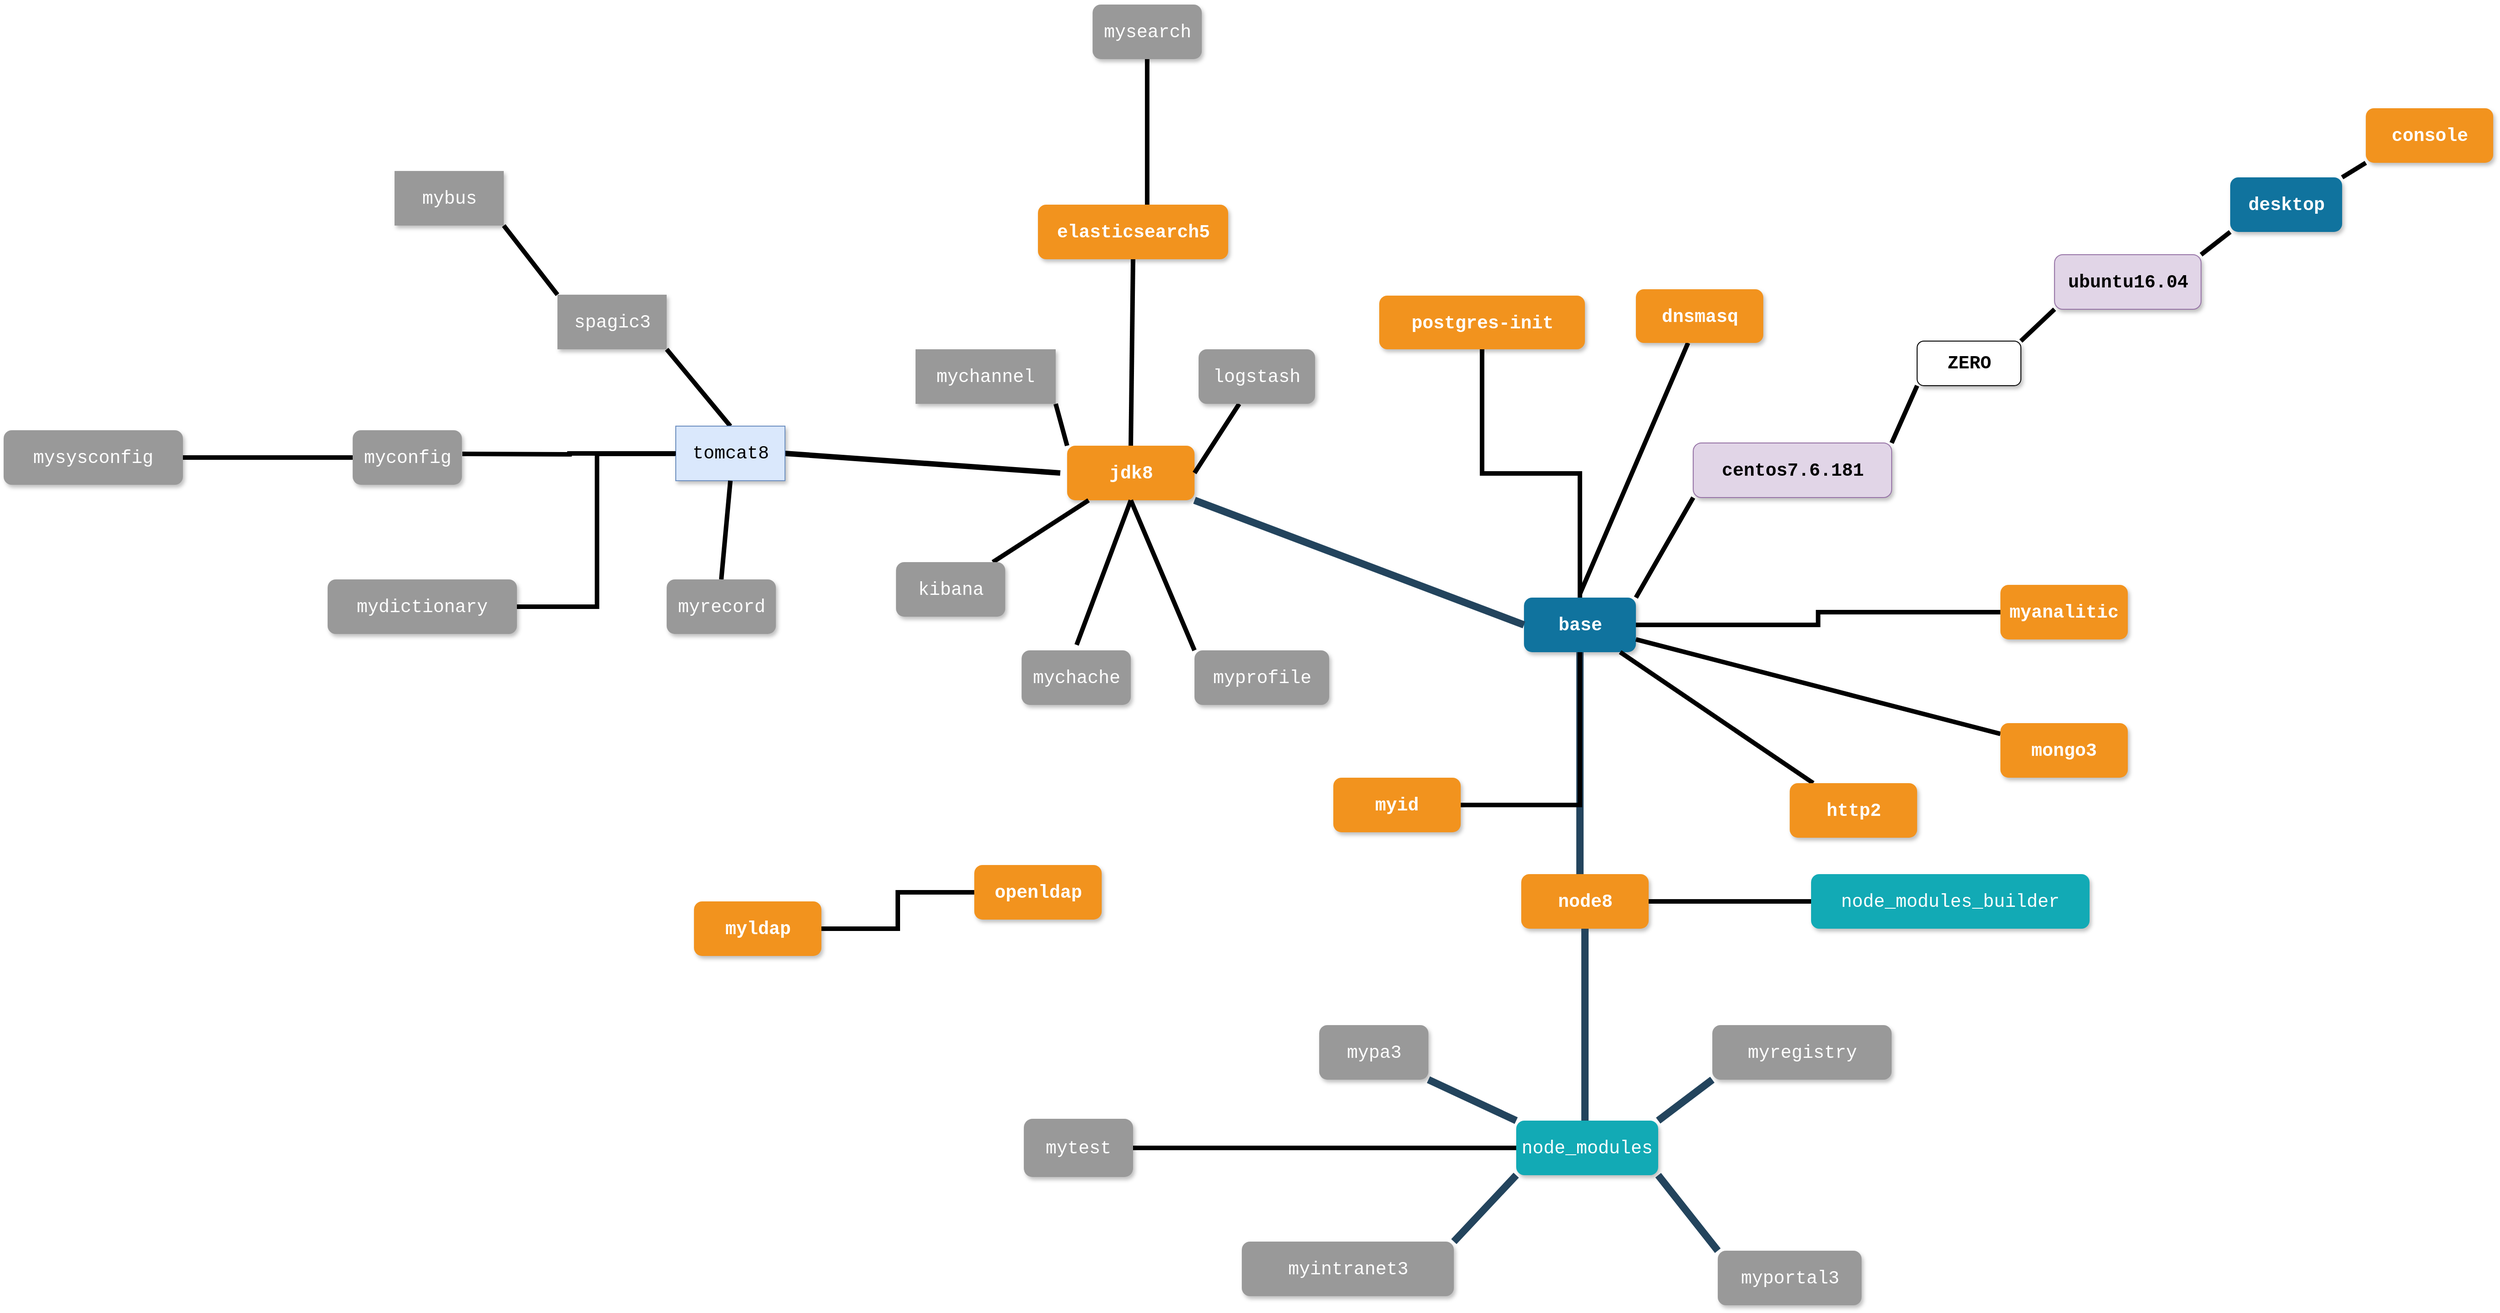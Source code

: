 <mxfile version="12.0.3" type="github" pages="1"><diagram name="Page-1" id="64c3da0e-402f-94eb-ee01-a36477274f13"><mxGraphModel dx="6654" dy="4340" grid="0" gridSize="10" guides="1" tooltips="1" connect="1" arrows="1" fold="1" page="1" pageScale="1" pageWidth="4681" pageHeight="3300" background="#ffffff" math="0" shadow="0"><root><mxCell id="0"/><mxCell id="1" parent="0"/><mxCell id="2" value="base" style="whiteSpace=wrap;rounded=1;shadow=1;fillColor=#10739E;strokeColor=none;fontColor=#FFFFFF;fontStyle=1;fontSize=20;fontFamily=Courier New;" parent="1" vertex="1"><mxGeometry x="756.539" y="273.977" width="123" height="60" as="geometry"/></mxCell><mxCell id="3" value="node8" style="whiteSpace=wrap;rounded=1;fillColor=#F2931E;strokeColor=none;shadow=1;fontColor=#FFFFFF;fontStyle=1;fontSize=20;fontFamily=Courier New;" parent="1" vertex="1"><mxGeometry x="753.539" y="577.977" width="140" height="60" as="geometry"/></mxCell><mxCell id="bUWu-asXfypw-r32qk8q-242" style="edgeStyle=orthogonalEdgeStyle;rounded=0;orthogonalLoop=1;jettySize=auto;html=1;entryX=1;entryY=0.5;entryDx=0;entryDy=0;strokeWidth=6;noEdgeStyle=1;orthogonal=1;endArrow=none;endFill=0;fontFamily=Courier New;fontSize=20;" edge="1" parent="1" target="bUWu-asXfypw-r32qk8q-240"><mxGeometry relative="1" as="geometry"><mxPoint x="247" y="137" as="sourcePoint"/></mxGeometry></mxCell><mxCell id="4" value="jdk8" style="whiteSpace=wrap;rounded=1;fillColor=#F2931E;strokeColor=none;shadow=1;fontColor=#FFFFFF;fontStyle=1;fontSize=20;fontFamily=Courier New;" parent="1" vertex="1"><mxGeometry x="254.539" y="106.977" width="140" height="60" as="geometry"/></mxCell><mxCell id="10" value="node_modules" style="whiteSpace=wrap;rounded=1;fillColor=#12AAB5;strokeColor=none;shadow=1;fontColor=#FFFFFF;fontFamily=Courier New;fontSize=20;" parent="1" vertex="1"><mxGeometry x="748" y="849" width="156" height="60" as="geometry"/></mxCell><mxCell id="23" value="myportal3" style="whiteSpace=wrap;rounded=1;fillColor=#999999;strokeColor=none;shadow=1;fontColor=#FFFFFF;fontStyle=0;fontFamily=Courier New;fontSize=20;" parent="1" vertex="1"><mxGeometry x="969.5" y="992" width="158" height="60" as="geometry"/></mxCell><mxCell id="24" value="mypa3" style="whiteSpace=wrap;rounded=1;fillColor=#999999;strokeColor=none;shadow=1;fontColor=#FFFFFF;fontStyle=0;fontFamily=Courier New;fontSize=20;" parent="1" vertex="1"><mxGeometry x="531.539" y="743.977" width="120" height="60" as="geometry"/></mxCell><mxCell id="26" value="myregistry" style="whiteSpace=wrap;rounded=1;fillColor=#999999;strokeColor=none;shadow=1;fontColor=#FFFFFF;fontStyle=0;fontFamily=Courier New;fontSize=20;" parent="1" vertex="1"><mxGeometry x="963.5" y="744" width="197" height="60" as="geometry"/></mxCell><mxCell id="27" value="myintranet3" style="whiteSpace=wrap;rounded=1;fillColor=#999999;strokeColor=none;shadow=1;fontColor=#FFFFFF;fontStyle=0;fontFamily=Courier New;fontSize=20;" parent="1" vertex="1"><mxGeometry x="446.5" y="982" width="233" height="60" as="geometry"/></mxCell><mxCell id="103" value="" style="edgeStyle=elbowEdgeStyle;elbow=vertical;rounded=0;fontColor=#000000;endArrow=none;endFill=0;strokeWidth=8;strokeColor=#23445D;noEdgeStyle=1;orthogonal=1;fontFamily=Courier New;fontSize=20;" parent="1" source="3" target="10" edge="1"><mxGeometry width="100" height="100" relative="1" as="geometry"><mxPoint x="20" y="290" as="sourcePoint"/><mxPoint x="120" y="190" as="targetPoint"/><Array as="points"/></mxGeometry></mxCell><mxCell id="105" value="" style="edgeStyle=elbowEdgeStyle;elbow=horizontal;rounded=0;fontColor=#000000;endArrow=none;endFill=0;strokeWidth=8;strokeColor=#23445D;noEdgeStyle=1;orthogonal=1;fontFamily=Courier New;fontSize=20;" parent="1" source="10" target="23" edge="1"><mxGeometry width="100" height="100" relative="1" as="geometry"><mxPoint x="10" y="480" as="sourcePoint"/><mxPoint x="110" y="380" as="targetPoint"/><Array as="points"/></mxGeometry></mxCell><mxCell id="106" value="" style="edgeStyle=elbowEdgeStyle;elbow=horizontal;rounded=0;fontColor=#000000;endArrow=none;endFill=0;strokeWidth=8;strokeColor=#23445D;noEdgeStyle=1;orthogonal=1;fontFamily=Courier New;fontSize=20;" parent="1" source="10" target="24" edge="1"><mxGeometry width="100" height="100" relative="1" as="geometry"><mxPoint x="80" y="340" as="sourcePoint"/><mxPoint x="80" y="440" as="targetPoint"/><Array as="points"/></mxGeometry></mxCell><mxCell id="107" value="" style="edgeStyle=elbowEdgeStyle;elbow=horizontal;rounded=0;fontColor=#000000;endArrow=none;endFill=0;strokeWidth=8;strokeColor=#23445D;noEdgeStyle=1;orthogonal=1;fontFamily=Courier New;fontSize=20;" parent="1" source="10" target="27" edge="1"><mxGeometry width="100" height="100" relative="1" as="geometry"><mxPoint x="80" y="340" as="sourcePoint"/><mxPoint x="80" y="440" as="targetPoint"/><Array as="points"/></mxGeometry></mxCell><mxCell id="109" value="" style="edgeStyle=elbowEdgeStyle;elbow=horizontal;rounded=0;fontColor=#000000;endArrow=none;endFill=0;strokeWidth=8;strokeColor=#23445D;noEdgeStyle=1;orthogonal=1;fontFamily=Courier New;fontSize=20;" parent="1" source="10" target="26" edge="1"><mxGeometry width="100" height="100" relative="1" as="geometry"><mxPoint x="100" y="360" as="sourcePoint"/><mxPoint x="100" y="460" as="targetPoint"/><Array as="points"/></mxGeometry></mxCell><mxCell id="229" value="" style="edgeStyle=elbowEdgeStyle;elbow=vertical;rounded=0;fontColor=#000000;endArrow=none;endFill=0;strokeWidth=8;strokeColor=#23445D;noEdgeStyle=1;orthogonal=1;fontFamily=Courier New;fontSize=20;" parent="1" source="2" target="3" edge="1"><mxGeometry width="100" height="100" relative="1" as="geometry"><mxPoint x="540" y="140" as="sourcePoint"/><mxPoint x="640" y="40" as="targetPoint"/><Array as="points"/></mxGeometry></mxCell><mxCell id="230" value="" style="edgeStyle=elbowEdgeStyle;elbow=vertical;rounded=0;fontColor=#000000;endArrow=none;endFill=0;strokeWidth=8;strokeColor=#23445D;noEdgeStyle=1;orthogonal=1;fontFamily=Courier New;fontSize=20;exitX=0;exitY=0.5;exitDx=0;exitDy=0;" parent="1" source="2" target="4" edge="1"><mxGeometry width="100" height="100" relative="1" as="geometry"><mxPoint x="550" y="150" as="sourcePoint"/><mxPoint x="650" y="50" as="targetPoint"/><Array as="points"/></mxGeometry></mxCell><mxCell id="bUWu-asXfypw-r32qk8q-245" style="edgeStyle=orthogonalEdgeStyle;rounded=0;orthogonalLoop=1;jettySize=auto;html=1;endArrow=none;endFill=0;strokeWidth=5;noEdgeStyle=1;orthogonal=1;fontFamily=Courier New;fontSize=20;" edge="1" parent="1" source="bUWu-asXfypw-r32qk8q-230" target="4"><mxGeometry relative="1" as="geometry"/></mxCell><mxCell id="bUWu-asXfypw-r32qk8q-230" value="mychannel" style="whiteSpace=wrap;rounded=1;fillColor=#999999;strokeColor=none;shadow=1;fontColor=#FFFFFF;fontStyle=0;arcSize=0;fontFamily=Courier New;fontSize=20;" vertex="1" parent="1"><mxGeometry x="88" y="1" width="154" height="60" as="geometry"/></mxCell><mxCell id="bUWu-asXfypw-r32qk8q-246" style="edgeStyle=orthogonalEdgeStyle;rounded=0;orthogonalLoop=1;jettySize=auto;html=1;endArrow=none;endFill=0;strokeWidth=5;noEdgeStyle=1;orthogonal=1;fontFamily=Courier New;fontSize=20;entryX=0.5;entryY=1;entryDx=0;entryDy=0;" edge="1" parent="1" target="4"><mxGeometry relative="1" as="geometry"><mxPoint x="265" y="326" as="sourcePoint"/><Array as="points"/></mxGeometry></mxCell><mxCell id="bUWu-asXfypw-r32qk8q-231" value="mychache" style="whiteSpace=wrap;rounded=1;fillColor=#999999;strokeColor=none;shadow=1;fontColor=#FFFFFF;fontStyle=0;fontFamily=Courier New;fontSize=20;" vertex="1" parent="1"><mxGeometry x="204.539" y="331.977" width="120" height="60" as="geometry"/></mxCell><mxCell id="bUWu-asXfypw-r32qk8q-248" style="edgeStyle=orthogonalEdgeStyle;rounded=0;orthogonalLoop=1;jettySize=auto;html=1;endArrow=none;endFill=0;strokeWidth=5;noEdgeStyle=1;orthogonal=1;fontFamily=Courier New;fontSize=20;" edge="1" parent="1" source="bUWu-asXfypw-r32qk8q-236" target="bUWu-asXfypw-r32qk8q-237"><mxGeometry relative="1" as="geometry"><Array as="points"/></mxGeometry></mxCell><mxCell id="bUWu-asXfypw-r32qk8q-236" value="mybus" style="whiteSpace=wrap;rounded=1;fillColor=#999999;strokeColor=none;shadow=1;fontColor=#FFFFFF;fontStyle=0;arcSize=0;fontFamily=Courier New;fontSize=20;" vertex="1" parent="1"><mxGeometry x="-484.461" y="-195.023" width="120" height="60" as="geometry"/></mxCell><mxCell id="bUWu-asXfypw-r32qk8q-247" style="edgeStyle=orthogonalEdgeStyle;rounded=0;orthogonalLoop=1;jettySize=auto;html=1;entryX=0.5;entryY=0;entryDx=0;entryDy=0;endArrow=none;endFill=0;strokeWidth=5;noEdgeStyle=1;orthogonal=1;fontFamily=Courier New;fontSize=20;" edge="1" parent="1" source="bUWu-asXfypw-r32qk8q-237" target="bUWu-asXfypw-r32qk8q-240"><mxGeometry relative="1" as="geometry"><Array as="points"/></mxGeometry></mxCell><mxCell id="bUWu-asXfypw-r32qk8q-237" value="spagic3" style="whiteSpace=wrap;rounded=1;fillColor=#999999;strokeColor=none;shadow=1;fontColor=#FFFFFF;fontStyle=0;arcSize=0;fontFamily=Courier New;fontSize=20;" vertex="1" parent="1"><mxGeometry x="-305.461" y="-59.023" width="120" height="60" as="geometry"/></mxCell><mxCell id="bUWu-asXfypw-r32qk8q-240" value="tomcat8" style="whiteSpace=wrap;rounded=1;fillColor=#dae8fc;strokeColor=#6c8ebf;shadow=1;fontStyle=0;arcSize=0;fontFamily=Courier New;fontSize=20;" vertex="1" parent="1"><mxGeometry x="-175.461" y="85.477" width="120" height="60" as="geometry"/></mxCell><mxCell id="bUWu-asXfypw-r32qk8q-251" style="edgeStyle=orthogonalEdgeStyle;rounded=0;orthogonalLoop=1;jettySize=auto;html=1;strokeWidth=5;endArrow=none;endFill=0;noEdgeStyle=1;orthogonal=1;fontFamily=Courier New;fontSize=20;entryX=0.5;entryY=1;entryDx=0;entryDy=0;" edge="1" parent="1" source="bUWu-asXfypw-r32qk8q-249" target="4"><mxGeometry relative="1" as="geometry"><Array as="points"/></mxGeometry></mxCell><mxCell id="bUWu-asXfypw-r32qk8q-249" value="myprofile" style="whiteSpace=wrap;rounded=1;fillColor=#999999;strokeColor=none;shadow=1;fontColor=#FFFFFF;fontStyle=0;fontFamily=Courier New;fontSize=20;" vertex="1" parent="1"><mxGeometry x="394.5" y="332" width="148" height="60" as="geometry"/></mxCell><mxCell id="bUWu-asXfypw-r32qk8q-253" style="edgeStyle=orthogonalEdgeStyle;rounded=0;orthogonalLoop=1;jettySize=auto;html=1;endArrow=none;endFill=0;strokeWidth=5;noEdgeStyle=1;orthogonal=1;fontFamily=Courier New;fontSize=20;entryX=0.5;entryY=1;entryDx=0;entryDy=0;exitX=0.5;exitY=0;exitDx=0;exitDy=0;" edge="1" parent="1" source="bUWu-asXfypw-r32qk8q-252" target="bUWu-asXfypw-r32qk8q-240"><mxGeometry relative="1" as="geometry"><Array as="points"/></mxGeometry></mxCell><mxCell id="bUWu-asXfypw-r32qk8q-252" value="myrecord" style="whiteSpace=wrap;rounded=1;fillColor=#999999;strokeColor=none;shadow=1;fontColor=#FFFFFF;fontStyle=0;fontFamily=Courier New;fontSize=20;" vertex="1" parent="1"><mxGeometry x="-185.461" y="253.977" width="120" height="60" as="geometry"/></mxCell><mxCell id="bUWu-asXfypw-r32qk8q-257" style="edgeStyle=orthogonalEdgeStyle;rounded=0;orthogonalLoop=1;jettySize=auto;html=1;endArrow=none;endFill=0;strokeWidth=5;noEdgeStyle=1;orthogonal=1;fontFamily=Courier New;fontSize=20;entryX=0.5;entryY=0;entryDx=0;entryDy=0;exitX=0.5;exitY=1;exitDx=0;exitDy=0;" edge="1" parent="1" source="bUWu-asXfypw-r32qk8q-254" target="4"><mxGeometry relative="1" as="geometry"><Array as="points"/></mxGeometry></mxCell><mxCell id="bUWu-asXfypw-r32qk8q-254" value="elasticsearch5" style="whiteSpace=wrap;rounded=1;fillColor=#F2931E;strokeColor=none;shadow=1;fontColor=#FFFFFF;fontStyle=1;fontSize=20;fontFamily=Courier New;" vertex="1" parent="1"><mxGeometry x="222.5" y="-158" width="209" height="60" as="geometry"/></mxCell><mxCell id="bUWu-asXfypw-r32qk8q-256" style="edgeStyle=orthogonalEdgeStyle;rounded=0;orthogonalLoop=1;jettySize=auto;html=1;endArrow=none;endFill=0;strokeWidth=5;noEdgeStyle=1;orthogonal=1;fontFamily=Courier New;fontSize=20;" edge="1" parent="1" source="bUWu-asXfypw-r32qk8q-255" target="bUWu-asXfypw-r32qk8q-254"><mxGeometry relative="1" as="geometry"><Array as="points"/></mxGeometry></mxCell><mxCell id="bUWu-asXfypw-r32qk8q-255" value="mysearch" style="whiteSpace=wrap;rounded=1;fillColor=#999999;strokeColor=none;shadow=1;fontColor=#FFFFFF;fontStyle=0;fontFamily=Courier New;fontSize=20;" vertex="1" parent="1"><mxGeometry x="282.539" y="-378.023" width="120" height="60" as="geometry"/></mxCell><mxCell id="bUWu-asXfypw-r32qk8q-262" style="edgeStyle=orthogonalEdgeStyle;rounded=0;orthogonalLoop=1;jettySize=auto;html=1;endArrow=none;endFill=0;strokeWidth=5;noEdgeStyle=1;orthogonal=1;fontFamily=Courier New;fontSize=20;" edge="1" parent="1" source="bUWu-asXfypw-r32qk8q-258" target="bUWu-asXfypw-r32qk8q-261"><mxGeometry relative="1" as="geometry"><Array as="points"/></mxGeometry></mxCell><mxCell id="bUWu-asXfypw-r32qk8q-258" value="desktop" style="whiteSpace=wrap;rounded=1;shadow=1;fillColor=#10739E;strokeColor=none;fontColor=#FFFFFF;fontStyle=1;fontSize=20;fontFamily=Courier New;" vertex="1" parent="1"><mxGeometry x="1532.539" y="-188.023" width="123" height="60" as="geometry"/></mxCell><mxCell id="bUWu-asXfypw-r32qk8q-260" style="edgeStyle=orthogonalEdgeStyle;rounded=0;orthogonalLoop=1;jettySize=auto;html=1;endArrow=none;endFill=0;strokeWidth=5;noEdgeStyle=1;orthogonal=1;fontFamily=Courier New;fontSize=20;" edge="1" parent="1" source="bUWu-asXfypw-r32qk8q-259" target="bUWu-asXfypw-r32qk8q-258"><mxGeometry relative="1" as="geometry"><Array as="points"/></mxGeometry></mxCell><mxCell id="bUWu-asXfypw-r32qk8q-259" value="console" style="whiteSpace=wrap;rounded=1;fillColor=#F2931E;strokeColor=none;shadow=1;fontColor=#FFFFFF;fontStyle=1;fontSize=20;fontFamily=Courier New;" vertex="1" parent="1"><mxGeometry x="1681.539" y="-264.023" width="140" height="60" as="geometry"/></mxCell><mxCell id="bUWu-asXfypw-r32qk8q-266" style="edgeStyle=orthogonalEdgeStyle;rounded=0;orthogonalLoop=1;jettySize=auto;html=1;endArrow=none;endFill=0;strokeWidth=5;noEdgeStyle=1;orthogonal=1;fontFamily=Courier New;fontSize=20;" edge="1" parent="1" source="bUWu-asXfypw-r32qk8q-261" target="bUWu-asXfypw-r32qk8q-265"><mxGeometry relative="1" as="geometry"><Array as="points"/></mxGeometry></mxCell><mxCell id="bUWu-asXfypw-r32qk8q-261" value="ubuntu16.04" style="whiteSpace=wrap;rounded=1;shadow=1;fillColor=#e1d5e7;strokeColor=#9673a6;fontStyle=1;fontSize=20;fontFamily=Courier New;" vertex="1" parent="1"><mxGeometry x="1339.539" y="-103.023" width="161" height="60" as="geometry"/></mxCell><mxCell id="bUWu-asXfypw-r32qk8q-264" style="edgeStyle=orthogonalEdgeStyle;rounded=0;orthogonalLoop=1;jettySize=auto;html=1;endArrow=none;endFill=0;strokeWidth=5;noEdgeStyle=1;orthogonal=1;fontFamily=Courier New;fontSize=20;" edge="1" parent="1" source="bUWu-asXfypw-r32qk8q-263" target="2"><mxGeometry relative="1" as="geometry"><Array as="points"/></mxGeometry></mxCell><mxCell id="bUWu-asXfypw-r32qk8q-267" style="edgeStyle=orthogonalEdgeStyle;rounded=0;orthogonalLoop=1;jettySize=auto;html=1;endArrow=none;endFill=0;strokeWidth=5;noEdgeStyle=1;orthogonal=1;fontFamily=Courier New;fontSize=20;" edge="1" parent="1" source="bUWu-asXfypw-r32qk8q-263" target="bUWu-asXfypw-r32qk8q-265"><mxGeometry relative="1" as="geometry"><Array as="points"/></mxGeometry></mxCell><mxCell id="bUWu-asXfypw-r32qk8q-263" value="centos7.6.181" style="whiteSpace=wrap;rounded=1;shadow=1;fillColor=#e1d5e7;strokeColor=#9673a6;fontStyle=1;fontSize=20;fontFamily=Courier New;" vertex="1" parent="1"><mxGeometry x="942.539" y="103.977" width="218" height="60" as="geometry"/></mxCell><mxCell id="bUWu-asXfypw-r32qk8q-265" value="ZERO" style="whiteSpace=wrap;rounded=1;shadow=1;fontStyle=1;fontSize=20;fontFamily=Courier New;" vertex="1" parent="1"><mxGeometry x="1188.539" y="-8.023" width="114" height="49" as="geometry"/></mxCell><mxCell id="bUWu-asXfypw-r32qk8q-270" style="edgeStyle=orthogonalEdgeStyle;rounded=0;orthogonalLoop=1;jettySize=auto;html=1;endArrow=none;endFill=0;strokeWidth=5;noEdgeStyle=1;fontFamily=Courier New;fontSize=20;" edge="1" parent="1" source="bUWu-asXfypw-r32qk8q-268"><mxGeometry relative="1" as="geometry"><mxPoint x="818" y="270" as="targetPoint"/></mxGeometry></mxCell><mxCell id="bUWu-asXfypw-r32qk8q-268" value="dnsmasq" style="whiteSpace=wrap;rounded=1;fillColor=#F2931E;strokeColor=none;shadow=1;fontColor=#FFFFFF;fontStyle=1;fontSize=20;fontFamily=Courier New;" vertex="1" parent="1"><mxGeometry x="879.5" y="-65" width="140" height="59" as="geometry"/></mxCell><mxCell id="bUWu-asXfypw-r32qk8q-272" style="edgeStyle=orthogonalEdgeStyle;rounded=0;orthogonalLoop=1;jettySize=auto;html=1;endArrow=none;endFill=0;strokeWidth=5;noEdgeStyle=1;fontFamily=Courier New;fontSize=20;" edge="1" parent="1" source="bUWu-asXfypw-r32qk8q-271" target="2"><mxGeometry relative="1" as="geometry"/></mxCell><mxCell id="bUWu-asXfypw-r32qk8q-271" value="http2" style="whiteSpace=wrap;rounded=1;fillColor=#F2931E;strokeColor=none;shadow=1;fontColor=#FFFFFF;fontStyle=1;fontSize=20;fontFamily=Courier New;" vertex="1" parent="1"><mxGeometry x="1048.539" y="477.977" width="140" height="60" as="geometry"/></mxCell><mxCell id="bUWu-asXfypw-r32qk8q-274" style="edgeStyle=orthogonalEdgeStyle;rounded=0;orthogonalLoop=1;jettySize=auto;html=1;endArrow=none;endFill=0;strokeWidth=5;noEdgeStyle=1;fontFamily=Courier New;fontSize=20;" edge="1" parent="1" source="bUWu-asXfypw-r32qk8q-273" target="4"><mxGeometry relative="1" as="geometry"/></mxCell><mxCell id="bUWu-asXfypw-r32qk8q-273" value="kibana" style="whiteSpace=wrap;rounded=1;fillColor=#999999;strokeColor=none;shadow=1;fontColor=#FFFFFF;fontStyle=0;fontFamily=Courier New;fontSize=20;" vertex="1" parent="1"><mxGeometry x="66.539" y="234.977" width="120" height="60" as="geometry"/></mxCell><mxCell id="bUWu-asXfypw-r32qk8q-276" style="edgeStyle=orthogonalEdgeStyle;rounded=0;orthogonalLoop=1;jettySize=auto;html=1;endArrow=none;endFill=0;strokeWidth=5;entryX=1;entryY=0.5;entryDx=0;entryDy=0;noEdgeStyle=1;fontFamily=Courier New;fontSize=20;" edge="1" parent="1" source="bUWu-asXfypw-r32qk8q-275" target="4"><mxGeometry relative="1" as="geometry"/></mxCell><mxCell id="bUWu-asXfypw-r32qk8q-275" value="logstash" style="whiteSpace=wrap;rounded=1;fillColor=#999999;strokeColor=none;shadow=1;fontColor=#FFFFFF;fontStyle=0;fontFamily=Courier New;fontSize=20;" vertex="1" parent="1"><mxGeometry x="399" y="1" width="128" height="60" as="geometry"/></mxCell><mxCell id="bUWu-asXfypw-r32qk8q-280" style="edgeStyle=orthogonalEdgeStyle;rounded=0;orthogonalLoop=1;jettySize=auto;html=1;endArrow=none;endFill=0;strokeWidth=5;noEdgeStyle=1;fontFamily=Courier New;fontSize=20;" edge="1" parent="1" source="bUWu-asXfypw-r32qk8q-277" target="2"><mxGeometry relative="1" as="geometry"/></mxCell><mxCell id="bUWu-asXfypw-r32qk8q-277" value="mongo3" style="whiteSpace=wrap;rounded=1;fillColor=#F2931E;strokeColor=none;shadow=1;fontColor=#FFFFFF;fontStyle=1;fontSize=20;fontFamily=Courier New;" vertex="1" parent="1"><mxGeometry x="1280.039" y="411.977" width="140" height="60" as="geometry"/></mxCell><mxCell id="bUWu-asXfypw-r32qk8q-282" style="edgeStyle=orthogonalEdgeStyle;rounded=0;orthogonalLoop=1;jettySize=auto;html=1;endArrow=none;endFill=0;strokeWidth=5;fontFamily=Courier New;fontSize=20;" edge="1" parent="1" source="bUWu-asXfypw-r32qk8q-281" target="2"><mxGeometry relative="1" as="geometry"/></mxCell><mxCell id="bUWu-asXfypw-r32qk8q-281" value="myanalitic" style="whiteSpace=wrap;rounded=1;fillColor=#F2931E;strokeColor=none;shadow=1;fontColor=#FFFFFF;fontStyle=1;fontSize=20;fontFamily=Courier New;" vertex="1" parent="1"><mxGeometry x="1280.039" y="259.977" width="140" height="60" as="geometry"/></mxCell><mxCell id="bUWu-asXfypw-r32qk8q-284" style="edgeStyle=orthogonalEdgeStyle;rounded=0;orthogonalLoop=1;jettySize=auto;html=1;entryX=0;entryY=0.5;entryDx=0;entryDy=0;endArrow=none;endFill=0;strokeWidth=5;fontFamily=Courier New;fontSize=20;" edge="1" parent="1" target="bUWu-asXfypw-r32qk8q-240"><mxGeometry relative="1" as="geometry"><mxPoint x="-410" y="116" as="sourcePoint"/></mxGeometry></mxCell><mxCell id="bUWu-asXfypw-r32qk8q-296" style="edgeStyle=orthogonalEdgeStyle;rounded=0;orthogonalLoop=1;jettySize=auto;html=1;endArrow=none;endFill=0;strokeWidth=5;fontFamily=Courier New;fontSize=20;" edge="1" parent="1" source="bUWu-asXfypw-r32qk8q-283" target="bUWu-asXfypw-r32qk8q-295"><mxGeometry relative="1" as="geometry"/></mxCell><mxCell id="bUWu-asXfypw-r32qk8q-283" value="myconfig" style="whiteSpace=wrap;rounded=1;fillColor=#999999;strokeColor=none;shadow=1;fontColor=#FFFFFF;fontStyle=0;fontFamily=Courier New;fontSize=20;" vertex="1" parent="1"><mxGeometry x="-530.461" y="89.977" width="120" height="60" as="geometry"/></mxCell><mxCell id="bUWu-asXfypw-r32qk8q-287" style="edgeStyle=orthogonalEdgeStyle;rounded=0;orthogonalLoop=1;jettySize=auto;html=1;endArrow=none;endFill=0;strokeWidth=5;fontFamily=Courier New;fontSize=20;" edge="1" parent="1" source="bUWu-asXfypw-r32qk8q-286"><mxGeometry relative="1" as="geometry"><mxPoint x="-176" y="116" as="targetPoint"/><Array as="points"><mxPoint x="-262" y="284"/><mxPoint x="-262" y="116"/><mxPoint x="-176" y="116"/></Array></mxGeometry></mxCell><mxCell id="bUWu-asXfypw-r32qk8q-286" value="mydictionary" style="whiteSpace=wrap;rounded=1;fillColor=#999999;strokeColor=none;shadow=1;fontColor=#FFFFFF;fontStyle=0;fontFamily=Courier New;fontSize=20;" vertex="1" parent="1"><mxGeometry x="-558" y="254" width="208" height="60" as="geometry"/></mxCell><mxCell id="bUWu-asXfypw-r32qk8q-289" style="edgeStyle=orthogonalEdgeStyle;rounded=0;orthogonalLoop=1;jettySize=auto;html=1;endArrow=none;endFill=0;strokeWidth=5;fontFamily=Courier New;fontSize=20;" edge="1" parent="1" source="bUWu-asXfypw-r32qk8q-288" target="2"><mxGeometry relative="1" as="geometry"/></mxCell><mxCell id="bUWu-asXfypw-r32qk8q-288" value="myid" style="whiteSpace=wrap;rounded=1;fillColor=#F2931E;strokeColor=none;shadow=1;fontColor=#FFFFFF;fontStyle=1;fontSize=20;fontFamily=Courier New;" vertex="1" parent="1"><mxGeometry x="547.039" y="471.977" width="140" height="60" as="geometry"/></mxCell><mxCell id="bUWu-asXfypw-r32qk8q-292" style="edgeStyle=orthogonalEdgeStyle;rounded=0;orthogonalLoop=1;jettySize=auto;html=1;endArrow=none;endFill=0;strokeWidth=5;fontFamily=Courier New;fontSize=20;" edge="1" parent="1" source="bUWu-asXfypw-r32qk8q-290" target="bUWu-asXfypw-r32qk8q-291"><mxGeometry relative="1" as="geometry"/></mxCell><mxCell id="bUWu-asXfypw-r32qk8q-290" value="myldap" style="whiteSpace=wrap;rounded=1;fillColor=#F2931E;strokeColor=none;shadow=1;fontColor=#FFFFFF;fontStyle=1;fontSize=20;fontFamily=Courier New;" vertex="1" parent="1"><mxGeometry x="-155.461" y="607.977" width="140" height="60" as="geometry"/></mxCell><mxCell id="bUWu-asXfypw-r32qk8q-291" value="openldap" style="whiteSpace=wrap;rounded=1;fillColor=#F2931E;strokeColor=none;shadow=1;fontColor=#FFFFFF;fontStyle=1;fontSize=20;fontFamily=Courier New;" vertex="1" parent="1"><mxGeometry x="152.539" y="567.977" width="140" height="60" as="geometry"/></mxCell><mxCell id="bUWu-asXfypw-r32qk8q-294" style="edgeStyle=orthogonalEdgeStyle;rounded=0;orthogonalLoop=1;jettySize=auto;html=1;endArrow=none;endFill=0;strokeWidth=5;fontFamily=Courier New;fontSize=20;" edge="1" parent="1" source="bUWu-asXfypw-r32qk8q-293" target="3"><mxGeometry relative="1" as="geometry"/></mxCell><mxCell id="bUWu-asXfypw-r32qk8q-293" value="node_modules_builder" style="whiteSpace=wrap;rounded=1;fillColor=#12AAB5;strokeColor=none;shadow=1;fontColor=#FFFFFF;fontFamily=Courier New;fontSize=20;" vertex="1" parent="1"><mxGeometry x="1072" y="578" width="306" height="60" as="geometry"/></mxCell><mxCell id="bUWu-asXfypw-r32qk8q-295" value="mysysconfig" style="whiteSpace=wrap;rounded=1;fillColor=#999999;strokeColor=none;shadow=1;fontColor=#FFFFFF;fontStyle=0;fontFamily=Courier New;fontSize=20;" vertex="1" parent="1"><mxGeometry x="-914" y="90" width="197" height="60" as="geometry"/></mxCell><mxCell id="bUWu-asXfypw-r32qk8q-298" style="edgeStyle=orthogonalEdgeStyle;rounded=0;orthogonalLoop=1;jettySize=auto;html=1;endArrow=none;endFill=0;strokeWidth=5;fontFamily=Courier New;fontSize=20;exitX=1;exitY=0.5;exitDx=0;exitDy=0;" edge="1" parent="1" source="bUWu-asXfypw-r32qk8q-297" target="10"><mxGeometry relative="1" as="geometry"/></mxCell><mxCell id="bUWu-asXfypw-r32qk8q-297" value="mytest" style="whiteSpace=wrap;rounded=1;fillColor=#999999;strokeColor=none;shadow=1;fontColor=#FFFFFF;fontStyle=0;fontFamily=Courier New;fontSize=20;" vertex="1" parent="1"><mxGeometry x="207" y="847" width="120" height="64" as="geometry"/></mxCell><mxCell id="bUWu-asXfypw-r32qk8q-303" style="edgeStyle=orthogonalEdgeStyle;rounded=0;orthogonalLoop=1;jettySize=auto;html=1;endArrow=none;endFill=0;strokeWidth=5;fontFamily=Courier New;fontSize=20;entryX=0.5;entryY=0;entryDx=0;entryDy=0;" edge="1" parent="1" source="bUWu-asXfypw-r32qk8q-301" target="2"><mxGeometry relative="1" as="geometry"><mxPoint x="756" y="277" as="targetPoint"/></mxGeometry></mxCell><mxCell id="bUWu-asXfypw-r32qk8q-301" value="postgres-init" style="whiteSpace=wrap;rounded=1;fillColor=#F2931E;strokeColor=none;shadow=1;fontColor=#FFFFFF;fontStyle=1;fontSize=20;fontFamily=Courier New;" vertex="1" parent="1"><mxGeometry x="597.5" y="-58" width="226" height="59" as="geometry"/></mxCell></root></mxGraphModel></diagram></mxfile>